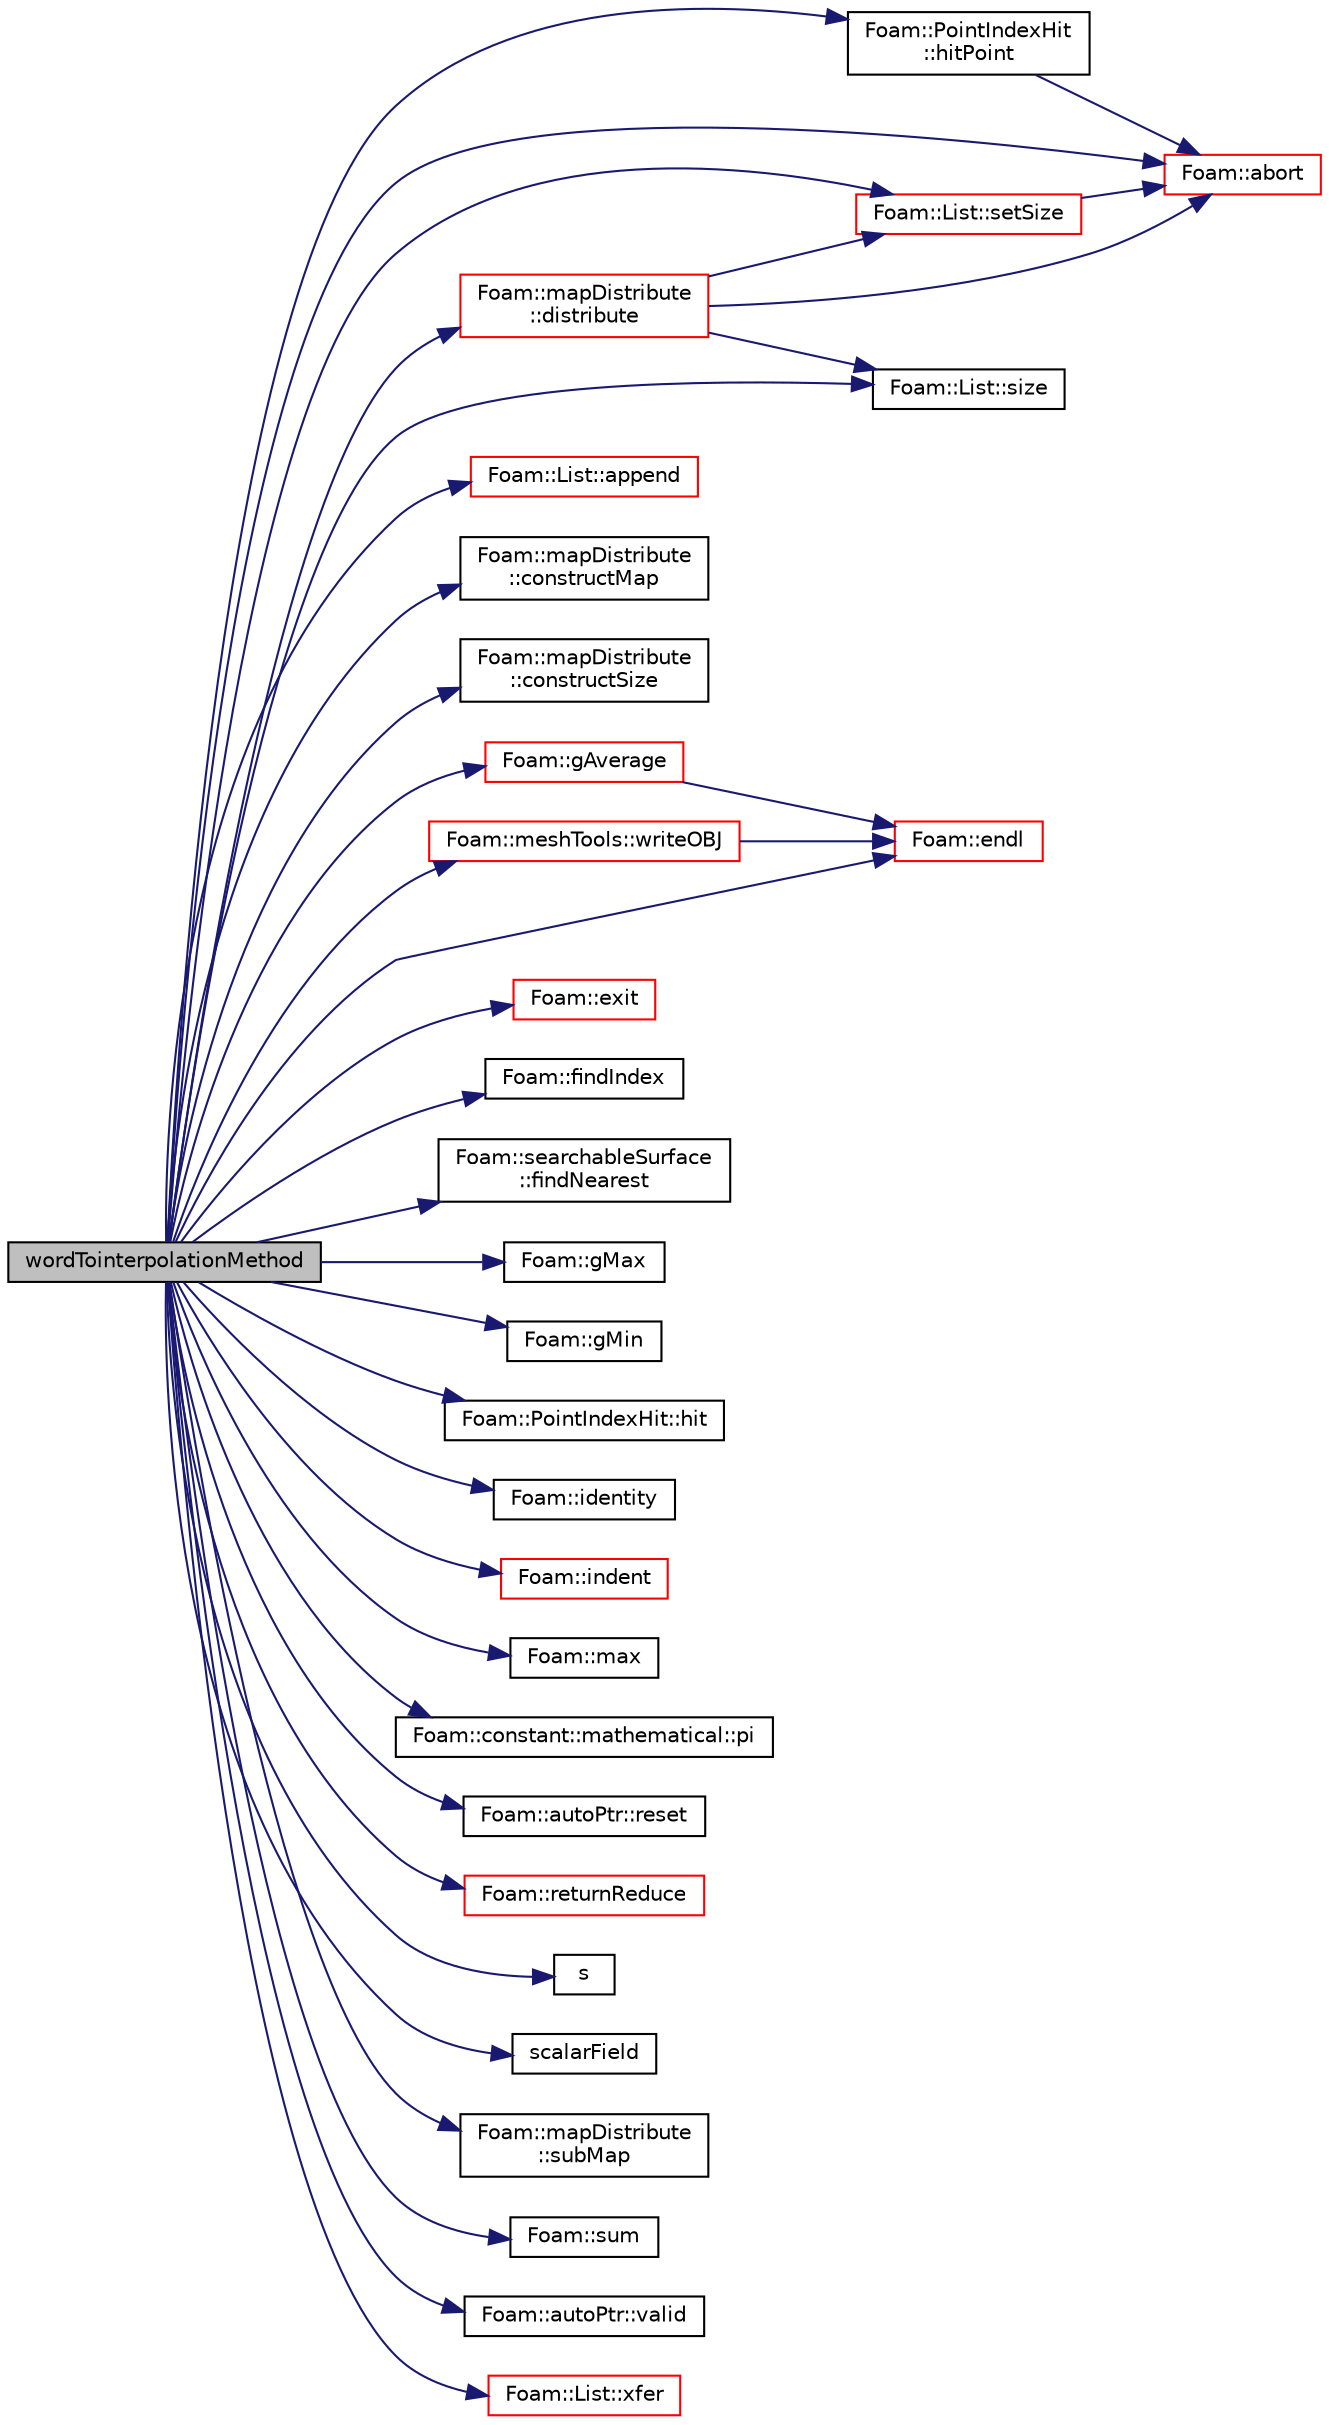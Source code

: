 digraph "wordTointerpolationMethod"
{
  bgcolor="transparent";
  edge [fontname="Helvetica",fontsize="10",labelfontname="Helvetica",labelfontsize="10"];
  node [fontname="Helvetica",fontsize="10",shape=record];
  rankdir="LR";
  Node1 [label="wordTointerpolationMethod",height=0.2,width=0.4,color="black", fillcolor="grey75", style="filled", fontcolor="black"];
  Node1 -> Node2 [color="midnightblue",fontsize="10",style="solid",fontname="Helvetica"];
  Node2 [label="Foam::abort",height=0.2,width=0.4,color="red",URL="$a10742.html#a447107a607d03e417307c203fa5fb44b"];
  Node1 -> Node3 [color="midnightblue",fontsize="10",style="solid",fontname="Helvetica"];
  Node3 [label="Foam::List::append",height=0.2,width=0.4,color="red",URL="$a01367.html#a399dd2bf0d9a32016717dc90126f016b",tooltip="Append an element at the end of the list. "];
  Node1 -> Node4 [color="midnightblue",fontsize="10",style="solid",fontname="Helvetica"];
  Node4 [label="Foam::mapDistribute\l::constructMap",height=0.2,width=0.4,color="black",URL="$a01406.html#ac26bcfc77e6822089c05ec733e004675",tooltip="From subsetted data to new reconstructed data. "];
  Node1 -> Node5 [color="midnightblue",fontsize="10",style="solid",fontname="Helvetica"];
  Node5 [label="Foam::mapDistribute\l::constructSize",height=0.2,width=0.4,color="black",URL="$a01406.html#a31e35cc37553bf187f244f12f1ad9c37",tooltip="Constructed data size. "];
  Node1 -> Node6 [color="midnightblue",fontsize="10",style="solid",fontname="Helvetica"];
  Node6 [label="Foam::mapDistribute\l::distribute",height=0.2,width=0.4,color="red",URL="$a01406.html#a33e0f8481eb68bf011731ec98e8f7c65",tooltip="Distribute data. Note:schedule only used for Pstream::scheduled. "];
  Node6 -> Node7 [color="midnightblue",fontsize="10",style="solid",fontname="Helvetica"];
  Node7 [label="Foam::List::size",height=0.2,width=0.4,color="black",URL="$a01367.html#a8a5f6fa29bd4b500caf186f60245b384",tooltip="Override size to be inconsistent with allocated storage. "];
  Node6 -> Node8 [color="midnightblue",fontsize="10",style="solid",fontname="Helvetica"];
  Node8 [label="Foam::List::setSize",height=0.2,width=0.4,color="red",URL="$a01367.html#aedb985ffeaf1bdbfeccc2a8730405703",tooltip="Reset size of List. "];
  Node8 -> Node2 [color="midnightblue",fontsize="10",style="solid",fontname="Helvetica"];
  Node6 -> Node2 [color="midnightblue",fontsize="10",style="solid",fontname="Helvetica"];
  Node1 -> Node9 [color="midnightblue",fontsize="10",style="solid",fontname="Helvetica"];
  Node9 [label="Foam::endl",height=0.2,width=0.4,color="red",URL="$a10742.html#a2db8fe02a0d3909e9351bb4275b23ce4",tooltip="Add newline and flush stream. "];
  Node1 -> Node10 [color="midnightblue",fontsize="10",style="solid",fontname="Helvetica"];
  Node10 [label="Foam::exit",height=0.2,width=0.4,color="red",URL="$a10742.html#a06ca7250d8e89caf05243ec094843642"];
  Node1 -> Node11 [color="midnightblue",fontsize="10",style="solid",fontname="Helvetica"];
  Node11 [label="Foam::findIndex",height=0.2,width=0.4,color="black",URL="$a10742.html#ac16695f83f370df159eed19f92d095fb",tooltip="Find first occurence of given element and return index,. "];
  Node1 -> Node12 [color="midnightblue",fontsize="10",style="solid",fontname="Helvetica"];
  Node12 [label="Foam::searchableSurface\l::findNearest",height=0.2,width=0.4,color="black",URL="$a02266.html#af7f9f1450ba3230147e283eab48a4454"];
  Node1 -> Node13 [color="midnightblue",fontsize="10",style="solid",fontname="Helvetica"];
  Node13 [label="Foam::gAverage",height=0.2,width=0.4,color="red",URL="$a10742.html#ab45e56189711a2e5cdd381a0e2b6cc5c"];
  Node13 -> Node9 [color="midnightblue",fontsize="10",style="solid",fontname="Helvetica"];
  Node1 -> Node14 [color="midnightblue",fontsize="10",style="solid",fontname="Helvetica"];
  Node14 [label="Foam::gMax",height=0.2,width=0.4,color="black",URL="$a10742.html#ae8d631fb8e841947408bb711abfb1e67"];
  Node1 -> Node15 [color="midnightblue",fontsize="10",style="solid",fontname="Helvetica"];
  Node15 [label="Foam::gMin",height=0.2,width=0.4,color="black",URL="$a10742.html#aca330ee6cfe7d602300dbc5905f8c9f6"];
  Node1 -> Node16 [color="midnightblue",fontsize="10",style="solid",fontname="Helvetica"];
  Node16 [label="Foam::PointIndexHit::hit",height=0.2,width=0.4,color="black",URL="$a01890.html#ad963d38a624b8bf8b37c210109dba03c",tooltip="Is there a hit. "];
  Node1 -> Node17 [color="midnightblue",fontsize="10",style="solid",fontname="Helvetica"];
  Node17 [label="Foam::PointIndexHit\l::hitPoint",height=0.2,width=0.4,color="black",URL="$a01890.html#a0c448cd4b96e9ea9ba38c62c019a8bce",tooltip="Return hit point. "];
  Node17 -> Node2 [color="midnightblue",fontsize="10",style="solid",fontname="Helvetica"];
  Node1 -> Node18 [color="midnightblue",fontsize="10",style="solid",fontname="Helvetica"];
  Node18 [label="Foam::identity",height=0.2,width=0.4,color="black",URL="$a10742.html#a36af96cb841435845fffb4fe69208490",tooltip="Create identity map (map[i] == i) of given length. "];
  Node1 -> Node19 [color="midnightblue",fontsize="10",style="solid",fontname="Helvetica"];
  Node19 [label="Foam::indent",height=0.2,width=0.4,color="red",URL="$a10742.html#ae297c57ea5b952a8bc9e4f30f7ea8701",tooltip="Indent stream. "];
  Node1 -> Node20 [color="midnightblue",fontsize="10",style="solid",fontname="Helvetica"];
  Node20 [label="Foam::max",height=0.2,width=0.4,color="black",URL="$a10742.html#ac993e906cf2774ae77e666bc24e81733"];
  Node1 -> Node21 [color="midnightblue",fontsize="10",style="solid",fontname="Helvetica"];
  Node21 [label="Foam::constant::mathematical::pi",height=0.2,width=0.4,color="black",URL="$a10754.html#a731b8788a4c01586c35266c7ca4fed04"];
  Node1 -> Node22 [color="midnightblue",fontsize="10",style="solid",fontname="Helvetica"];
  Node22 [label="Foam::autoPtr::reset",height=0.2,width=0.4,color="black",URL="$a00087.html#ab46a1bc64c9af6414376c6c18d3bee62",tooltip="If object pointer already set, delete object and set to given. "];
  Node1 -> Node23 [color="midnightblue",fontsize="10",style="solid",fontname="Helvetica"];
  Node23 [label="Foam::returnReduce",height=0.2,width=0.4,color="red",URL="$a10742.html#a8d528a67d2a9c6fe4fb94bc86872624b"];
  Node1 -> Node24 [color="midnightblue",fontsize="10",style="solid",fontname="Helvetica"];
  Node24 [label="s",height=0.2,width=0.4,color="black",URL="$a04287.html#a6d6b99210a64ad23792eb7a3b0411c42"];
  Node1 -> Node25 [color="midnightblue",fontsize="10",style="solid",fontname="Helvetica"];
  Node25 [label="scalarField",height=0.2,width=0.4,color="black",URL="$a04321.html#afcd8855c276a98ae9604b35c8fb5b81e"];
  Node1 -> Node8 [color="midnightblue",fontsize="10",style="solid",fontname="Helvetica"];
  Node1 -> Node7 [color="midnightblue",fontsize="10",style="solid",fontname="Helvetica"];
  Node1 -> Node26 [color="midnightblue",fontsize="10",style="solid",fontname="Helvetica"];
  Node26 [label="Foam::mapDistribute\l::subMap",height=0.2,width=0.4,color="black",URL="$a01406.html#a1bd432e92fb4235d43b7795ab15399f7",tooltip="From subsetted data back to original data. "];
  Node1 -> Node27 [color="midnightblue",fontsize="10",style="solid",fontname="Helvetica"];
  Node27 [label="Foam::sum",height=0.2,width=0.4,color="black",URL="$a10742.html#a3d8733143aad0e03b300186ab4bef137"];
  Node1 -> Node28 [color="midnightblue",fontsize="10",style="solid",fontname="Helvetica"];
  Node28 [label="Foam::autoPtr::valid",height=0.2,width=0.4,color="black",URL="$a00087.html#a8d985300b138b6c5556ab17ed4df3b38",tooltip="Return true if the autoPtr valid (ie, the pointer is set). "];
  Node1 -> Node29 [color="midnightblue",fontsize="10",style="solid",fontname="Helvetica"];
  Node29 [label="Foam::meshTools::writeOBJ",height=0.2,width=0.4,color="red",URL="$a10797.html#afd76c6ccc8ee4a5957f0232218167c17",tooltip="Write obj representation of point. "];
  Node29 -> Node9 [color="midnightblue",fontsize="10",style="solid",fontname="Helvetica"];
  Node1 -> Node30 [color="midnightblue",fontsize="10",style="solid",fontname="Helvetica"];
  Node30 [label="Foam::List::xfer",height=0.2,width=0.4,color="red",URL="$a01367.html#a48f43ee271fb2edb0fb241b72af0e59c",tooltip="Transfer contents to the Xfer container. "];
}
